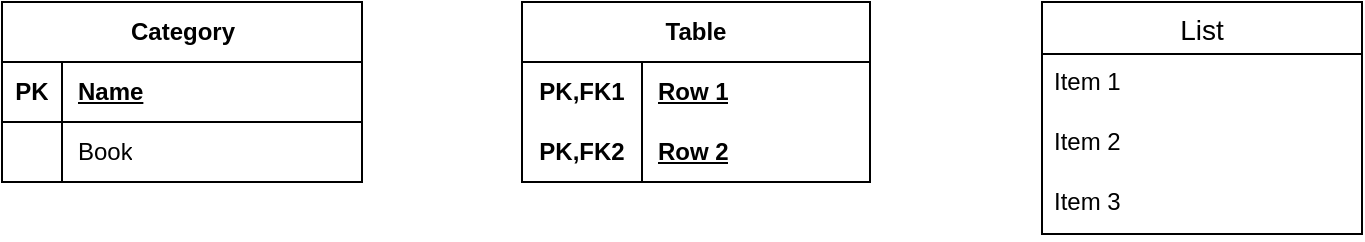 <mxfile version="24.0.4" type="github">
  <diagram name="第 1 页" id="6qvQ24c8TEHdsyEearGF">
    <mxGraphModel dx="799" dy="629" grid="1" gridSize="10" guides="1" tooltips="1" connect="1" arrows="1" fold="1" page="1" pageScale="1" pageWidth="827" pageHeight="1169" math="0" shadow="0">
      <root>
        <mxCell id="0" />
        <mxCell id="1" parent="0" />
        <mxCell id="M5jMR3cqFGESU_NBlfUK-1" value="Category" style="shape=table;startSize=30;container=1;collapsible=1;childLayout=tableLayout;fixedRows=1;rowLines=0;fontStyle=1;align=center;resizeLast=1;html=1;" vertex="1" parent="1">
          <mxGeometry x="70" y="130" width="180" height="90" as="geometry" />
        </mxCell>
        <mxCell id="M5jMR3cqFGESU_NBlfUK-2" value="" style="shape=tableRow;horizontal=0;startSize=0;swimlaneHead=0;swimlaneBody=0;fillColor=none;collapsible=0;dropTarget=0;points=[[0,0.5],[1,0.5]];portConstraint=eastwest;top=0;left=0;right=0;bottom=1;swimlaneLine=1;" vertex="1" parent="M5jMR3cqFGESU_NBlfUK-1">
          <mxGeometry y="30" width="180" height="30" as="geometry" />
        </mxCell>
        <mxCell id="M5jMR3cqFGESU_NBlfUK-3" value="PK" style="shape=partialRectangle;connectable=0;fillColor=none;top=0;left=0;bottom=0;right=0;fontStyle=1;overflow=hidden;whiteSpace=wrap;html=1;" vertex="1" parent="M5jMR3cqFGESU_NBlfUK-2">
          <mxGeometry width="30" height="30" as="geometry">
            <mxRectangle width="30" height="30" as="alternateBounds" />
          </mxGeometry>
        </mxCell>
        <mxCell id="M5jMR3cqFGESU_NBlfUK-4" value="Name" style="shape=partialRectangle;connectable=0;fillColor=none;top=0;left=0;bottom=0;right=0;align=left;spacingLeft=6;fontStyle=5;overflow=hidden;whiteSpace=wrap;html=1;" vertex="1" parent="M5jMR3cqFGESU_NBlfUK-2">
          <mxGeometry x="30" width="150" height="30" as="geometry">
            <mxRectangle width="150" height="30" as="alternateBounds" />
          </mxGeometry>
        </mxCell>
        <mxCell id="M5jMR3cqFGESU_NBlfUK-5" value="" style="shape=tableRow;horizontal=0;startSize=0;swimlaneHead=0;swimlaneBody=0;fillColor=none;collapsible=0;dropTarget=0;points=[[0,0.5],[1,0.5]];portConstraint=eastwest;top=0;left=0;right=0;bottom=0;" vertex="1" parent="M5jMR3cqFGESU_NBlfUK-1">
          <mxGeometry y="60" width="180" height="30" as="geometry" />
        </mxCell>
        <mxCell id="M5jMR3cqFGESU_NBlfUK-6" value="" style="shape=partialRectangle;connectable=0;fillColor=none;top=0;left=0;bottom=0;right=0;editable=1;overflow=hidden;whiteSpace=wrap;html=1;" vertex="1" parent="M5jMR3cqFGESU_NBlfUK-5">
          <mxGeometry width="30" height="30" as="geometry">
            <mxRectangle width="30" height="30" as="alternateBounds" />
          </mxGeometry>
        </mxCell>
        <mxCell id="M5jMR3cqFGESU_NBlfUK-7" value="Book" style="shape=partialRectangle;connectable=0;fillColor=none;top=0;left=0;bottom=0;right=0;align=left;spacingLeft=6;overflow=hidden;whiteSpace=wrap;html=1;" vertex="1" parent="M5jMR3cqFGESU_NBlfUK-5">
          <mxGeometry x="30" width="150" height="30" as="geometry">
            <mxRectangle width="150" height="30" as="alternateBounds" />
          </mxGeometry>
        </mxCell>
        <mxCell id="M5jMR3cqFGESU_NBlfUK-27" value="List" style="swimlane;fontStyle=0;childLayout=stackLayout;horizontal=1;startSize=26;horizontalStack=0;resizeParent=1;resizeParentMax=0;resizeLast=0;collapsible=1;marginBottom=0;align=center;fontSize=14;" vertex="1" parent="1">
          <mxGeometry x="590" y="130" width="160" height="116" as="geometry" />
        </mxCell>
        <mxCell id="M5jMR3cqFGESU_NBlfUK-28" value="Item 1" style="text;strokeColor=none;fillColor=none;spacingLeft=4;spacingRight=4;overflow=hidden;rotatable=0;points=[[0,0.5],[1,0.5]];portConstraint=eastwest;fontSize=12;whiteSpace=wrap;html=1;" vertex="1" parent="M5jMR3cqFGESU_NBlfUK-27">
          <mxGeometry y="26" width="160" height="30" as="geometry" />
        </mxCell>
        <mxCell id="M5jMR3cqFGESU_NBlfUK-29" value="Item 2" style="text;strokeColor=none;fillColor=none;spacingLeft=4;spacingRight=4;overflow=hidden;rotatable=0;points=[[0,0.5],[1,0.5]];portConstraint=eastwest;fontSize=12;whiteSpace=wrap;html=1;" vertex="1" parent="M5jMR3cqFGESU_NBlfUK-27">
          <mxGeometry y="56" width="160" height="30" as="geometry" />
        </mxCell>
        <mxCell id="M5jMR3cqFGESU_NBlfUK-58" value="Item 3" style="text;strokeColor=none;fillColor=none;spacingLeft=4;spacingRight=4;overflow=hidden;rotatable=0;points=[[0,0.5],[1,0.5]];portConstraint=eastwest;fontSize=12;whiteSpace=wrap;html=1;" vertex="1" parent="M5jMR3cqFGESU_NBlfUK-27">
          <mxGeometry y="86" width="160" height="30" as="geometry" />
        </mxCell>
        <mxCell id="M5jMR3cqFGESU_NBlfUK-14" value="Table" style="shape=table;startSize=30;container=1;collapsible=1;childLayout=tableLayout;fixedRows=1;rowLines=0;fontStyle=1;align=center;resizeLast=1;html=1;whiteSpace=wrap;" vertex="1" parent="1">
          <mxGeometry x="330" y="130" width="174" height="90" as="geometry" />
        </mxCell>
        <mxCell id="M5jMR3cqFGESU_NBlfUK-15" value="" style="shape=tableRow;horizontal=0;startSize=0;swimlaneHead=0;swimlaneBody=0;fillColor=none;collapsible=0;dropTarget=0;points=[[0,0.5],[1,0.5]];portConstraint=eastwest;top=0;left=0;right=0;bottom=0;html=1;" vertex="1" parent="M5jMR3cqFGESU_NBlfUK-14">
          <mxGeometry y="30" width="174" height="30" as="geometry" />
        </mxCell>
        <mxCell id="M5jMR3cqFGESU_NBlfUK-16" value="PK,FK1" style="shape=partialRectangle;connectable=0;fillColor=none;top=0;left=0;bottom=0;right=0;fontStyle=1;overflow=hidden;html=1;whiteSpace=wrap;" vertex="1" parent="M5jMR3cqFGESU_NBlfUK-15">
          <mxGeometry width="60" height="30" as="geometry">
            <mxRectangle width="60" height="30" as="alternateBounds" />
          </mxGeometry>
        </mxCell>
        <mxCell id="M5jMR3cqFGESU_NBlfUK-17" value="Row 1" style="shape=partialRectangle;connectable=0;fillColor=none;top=0;left=0;bottom=0;right=0;align=left;spacingLeft=6;fontStyle=5;overflow=hidden;html=1;whiteSpace=wrap;" vertex="1" parent="M5jMR3cqFGESU_NBlfUK-15">
          <mxGeometry x="60" width="114" height="30" as="geometry">
            <mxRectangle width="114" height="30" as="alternateBounds" />
          </mxGeometry>
        </mxCell>
        <mxCell id="M5jMR3cqFGESU_NBlfUK-18" value="" style="shape=tableRow;horizontal=0;startSize=0;swimlaneHead=0;swimlaneBody=0;fillColor=none;collapsible=0;dropTarget=0;points=[[0,0.5],[1,0.5]];portConstraint=eastwest;top=0;left=0;right=0;bottom=1;html=1;" vertex="1" parent="M5jMR3cqFGESU_NBlfUK-14">
          <mxGeometry y="60" width="174" height="30" as="geometry" />
        </mxCell>
        <mxCell id="M5jMR3cqFGESU_NBlfUK-19" value="PK,FK2" style="shape=partialRectangle;connectable=0;fillColor=none;top=0;left=0;bottom=0;right=0;fontStyle=1;overflow=hidden;html=1;whiteSpace=wrap;" vertex="1" parent="M5jMR3cqFGESU_NBlfUK-18">
          <mxGeometry width="60" height="30" as="geometry">
            <mxRectangle width="60" height="30" as="alternateBounds" />
          </mxGeometry>
        </mxCell>
        <mxCell id="M5jMR3cqFGESU_NBlfUK-20" value="Row 2" style="shape=partialRectangle;connectable=0;fillColor=none;top=0;left=0;bottom=0;right=0;align=left;spacingLeft=6;fontStyle=5;overflow=hidden;html=1;whiteSpace=wrap;" vertex="1" parent="M5jMR3cqFGESU_NBlfUK-18">
          <mxGeometry x="60" width="114" height="30" as="geometry">
            <mxRectangle width="114" height="30" as="alternateBounds" />
          </mxGeometry>
        </mxCell>
      </root>
    </mxGraphModel>
  </diagram>
</mxfile>
